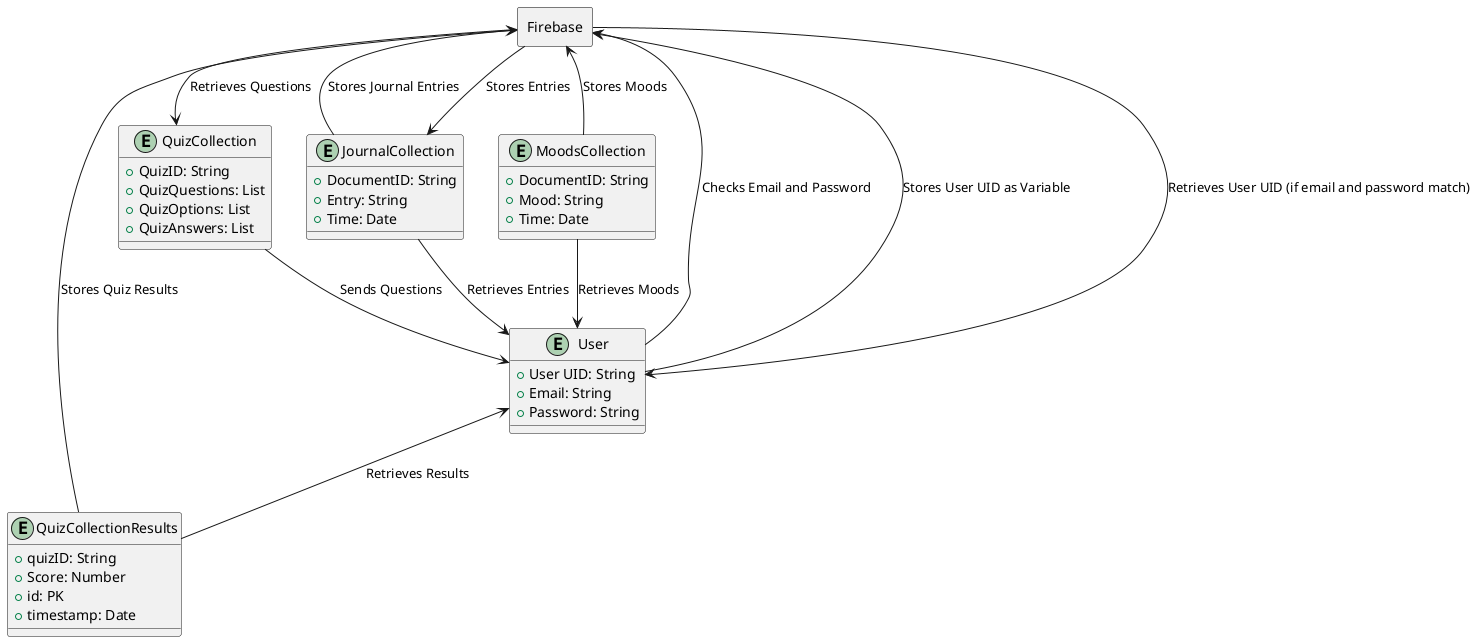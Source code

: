 @startuml

' Define the skin parameters for better visualization
skinparam rectangle {
  StrokeColor Black
  BorderColor Black
}

' Entities
entity User {
  + User UID: String
  + Email: String
  + Password: String
}

entity QuizCollection {
  + QuizID: String
  + QuizQuestions: List
  + QuizOptions: List
  + QuizAnswers: List
}

entity QuizCollectionResults {
  + quizID: String
  + Score: Number
  + id: PK
  + timestamp: Date
}

entity JournalCollection {
  + DocumentID: String
  + Entry: String
  + Time: Date
}

entity MoodsCollection {
  + DocumentID: String
  + Mood: String
  + Time: Date
}

' Firebase database mockup
rectangle Firebase {
  ' Placeholder to represent Firebase
}

' Data flows
User --> Firebase : Checks Email and Password
Firebase --> User : Retrieves User UID (if email and password match)
User --> Firebase : Stores User UID as Variable
Firebase --> QuizCollection : Retrieves Questions
QuizCollection --> User : Sends Questions
User <-- QuizCollectionResults : Retrieves Results
Firebase --> JournalCollection : Stores Entries
JournalCollection --> User : Retrieves Entries
Firebase <-- MoodsCollection : Stores Moods
MoodsCollection --> User : Retrieves Moods

' Showing data storage in Firebase
Firebase <-- QuizCollectionResults : Stores Quiz Results
Firebase <-- JournalCollection : Stores Journal Entries

@enduml
